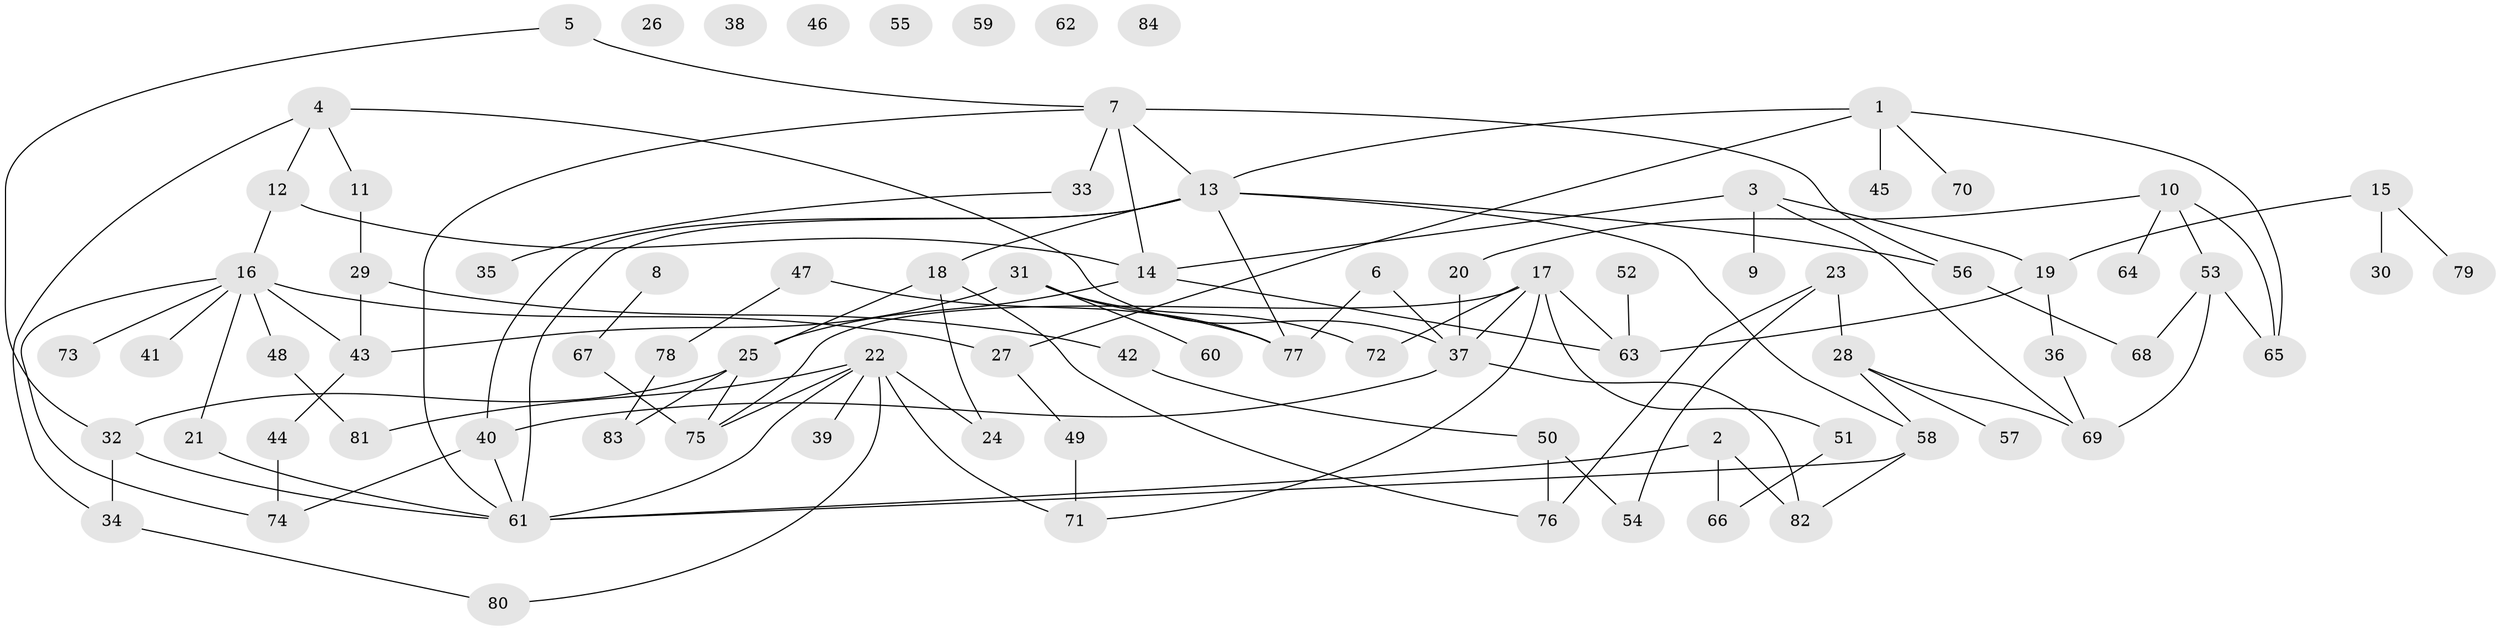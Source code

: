 // coarse degree distribution, {3: 0.10344827586206896, 2: 0.20689655172413793, 10: 0.034482758620689655, 6: 0.06896551724137931, 8: 0.10344827586206896, 1: 0.06896551724137931, 7: 0.034482758620689655, 4: 0.06896551724137931, 5: 0.06896551724137931, 0: 0.2413793103448276}
// Generated by graph-tools (version 1.1) at 2025/16/03/04/25 18:16:36]
// undirected, 84 vertices, 115 edges
graph export_dot {
graph [start="1"]
  node [color=gray90,style=filled];
  1;
  2;
  3;
  4;
  5;
  6;
  7;
  8;
  9;
  10;
  11;
  12;
  13;
  14;
  15;
  16;
  17;
  18;
  19;
  20;
  21;
  22;
  23;
  24;
  25;
  26;
  27;
  28;
  29;
  30;
  31;
  32;
  33;
  34;
  35;
  36;
  37;
  38;
  39;
  40;
  41;
  42;
  43;
  44;
  45;
  46;
  47;
  48;
  49;
  50;
  51;
  52;
  53;
  54;
  55;
  56;
  57;
  58;
  59;
  60;
  61;
  62;
  63;
  64;
  65;
  66;
  67;
  68;
  69;
  70;
  71;
  72;
  73;
  74;
  75;
  76;
  77;
  78;
  79;
  80;
  81;
  82;
  83;
  84;
  1 -- 13;
  1 -- 27;
  1 -- 45;
  1 -- 65;
  1 -- 70;
  2 -- 61;
  2 -- 66;
  2 -- 82;
  3 -- 9;
  3 -- 14;
  3 -- 19;
  3 -- 69;
  4 -- 11;
  4 -- 12;
  4 -- 34;
  4 -- 37;
  5 -- 7;
  5 -- 32;
  6 -- 37;
  6 -- 77;
  7 -- 13;
  7 -- 14;
  7 -- 33;
  7 -- 56;
  7 -- 61;
  8 -- 67;
  10 -- 20;
  10 -- 53;
  10 -- 64;
  10 -- 65;
  11 -- 29;
  12 -- 14;
  12 -- 16;
  13 -- 18;
  13 -- 40;
  13 -- 56;
  13 -- 58;
  13 -- 61;
  13 -- 77;
  14 -- 25;
  14 -- 63;
  15 -- 19;
  15 -- 30;
  15 -- 79;
  16 -- 21;
  16 -- 27;
  16 -- 41;
  16 -- 43;
  16 -- 48;
  16 -- 73;
  16 -- 74;
  17 -- 37;
  17 -- 51;
  17 -- 63;
  17 -- 71;
  17 -- 72;
  17 -- 75;
  18 -- 24;
  18 -- 25;
  18 -- 76;
  19 -- 36;
  19 -- 63;
  20 -- 37;
  21 -- 61;
  22 -- 24;
  22 -- 39;
  22 -- 61;
  22 -- 71;
  22 -- 75;
  22 -- 80;
  22 -- 81;
  23 -- 28;
  23 -- 54;
  23 -- 76;
  25 -- 32;
  25 -- 75;
  25 -- 83;
  27 -- 49;
  28 -- 57;
  28 -- 58;
  28 -- 69;
  29 -- 42;
  29 -- 43;
  31 -- 43;
  31 -- 60;
  31 -- 72;
  31 -- 77;
  32 -- 34;
  32 -- 61;
  33 -- 35;
  34 -- 80;
  36 -- 69;
  37 -- 40;
  37 -- 82;
  40 -- 61;
  40 -- 74;
  42 -- 50;
  43 -- 44;
  44 -- 74;
  47 -- 77;
  47 -- 78;
  48 -- 81;
  49 -- 71;
  50 -- 54;
  50 -- 76;
  51 -- 66;
  52 -- 63;
  53 -- 65;
  53 -- 68;
  53 -- 69;
  56 -- 68;
  58 -- 61;
  58 -- 82;
  67 -- 75;
  78 -- 83;
}
